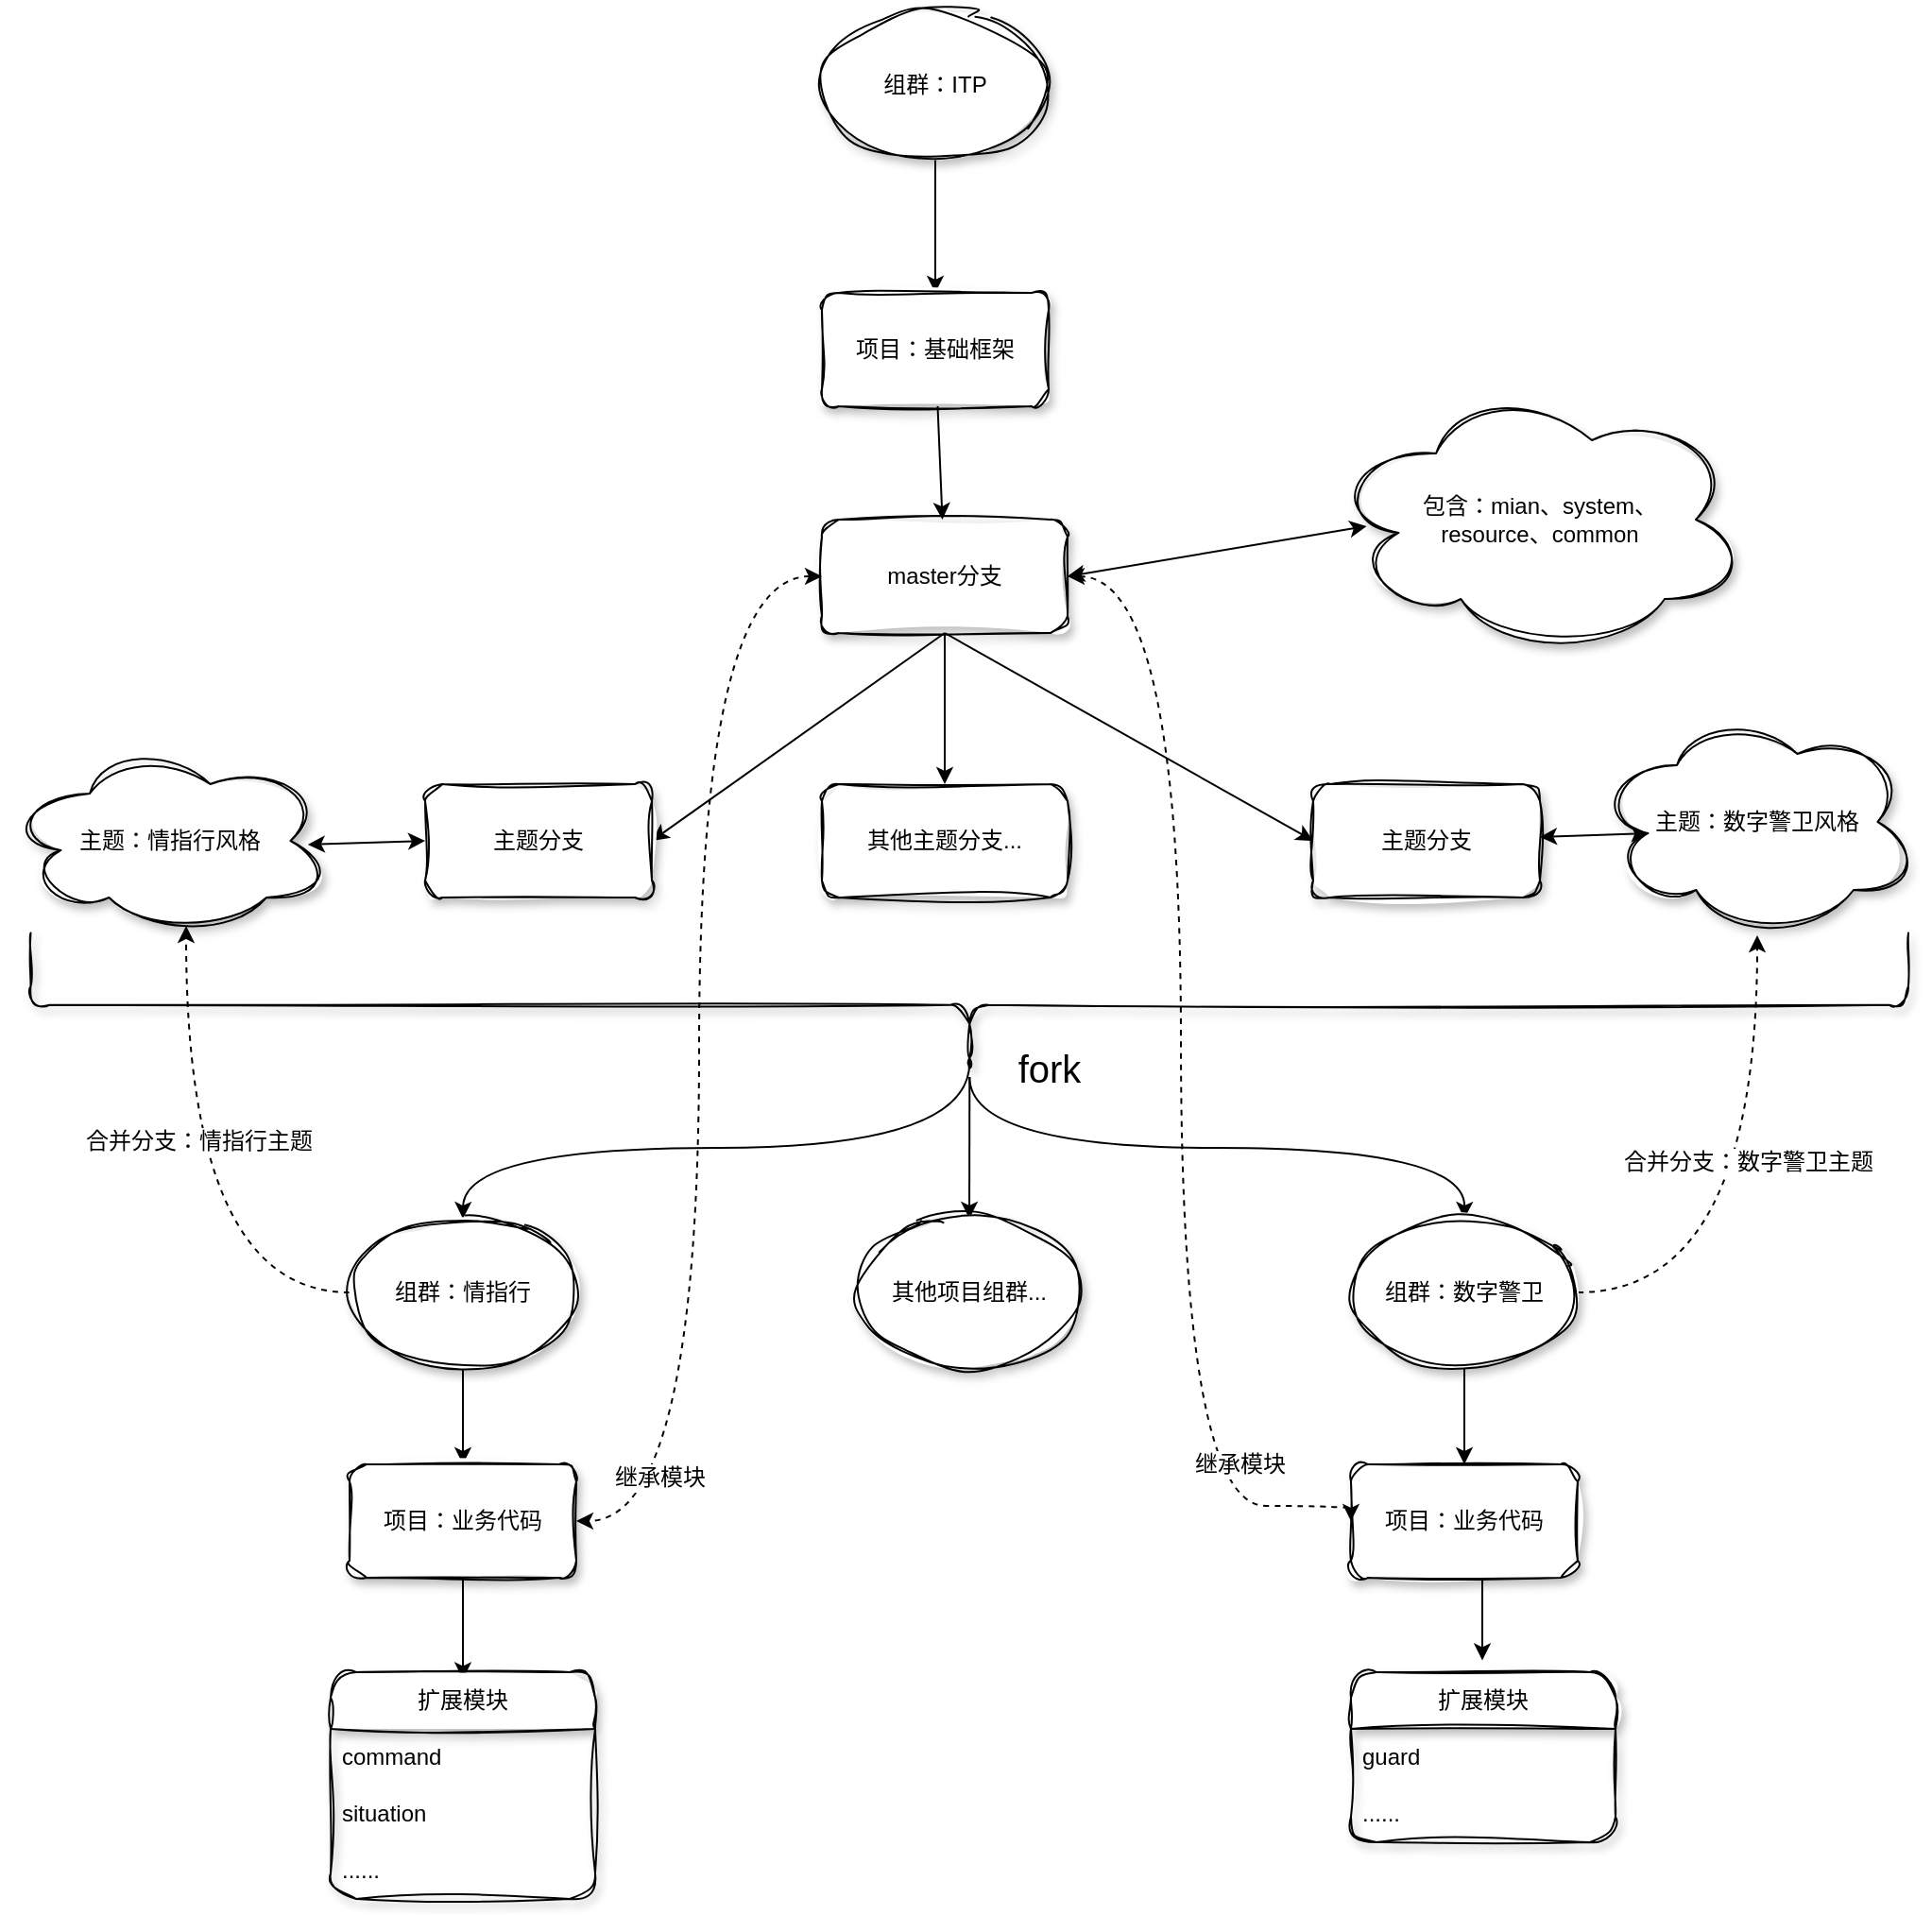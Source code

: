 <mxfile>
    <diagram id="CVOBY8c-yUpWelupGgMg" name="第 1 页">
        <mxGraphModel dx="2213" dy="827" grid="1" gridSize="10" guides="1" tooltips="1" connect="1" arrows="1" fold="1" page="1" pageScale="1" pageWidth="827" pageHeight="1169" math="0" shadow="0">
            <root>
                <mxCell id="0"/>
                <mxCell id="1" parent="0"/>
                <mxCell id="6" value="" style="edgeStyle=none;curved=1;html=1;strokeColor=default;" edge="1" parent="1" target="5">
                    <mxGeometry relative="1" as="geometry">
                        <mxPoint x="290" y="520" as="sourcePoint"/>
                    </mxGeometry>
                </mxCell>
                <mxCell id="8" value="" style="edgeStyle=none;curved=1;html=1;strokeColor=default;fontFamily=Helvetica;fontSize=12;fontColor=default;" edge="1" parent="1" source="5" target="7">
                    <mxGeometry relative="1" as="geometry"/>
                </mxCell>
                <mxCell id="5" value="项目：基础框架" style="rounded=1;whiteSpace=wrap;html=1;sketch=1;curveFitting=1;jiggle=2;glass=0;shadow=1;gradientColor=none;" vertex="1" parent="1">
                    <mxGeometry x="230" y="600" width="120" height="60" as="geometry"/>
                </mxCell>
                <mxCell id="13" style="edgeStyle=none;curved=1;html=1;exitX=0.5;exitY=1;exitDx=0;exitDy=0;entryX=1;entryY=0.5;entryDx=0;entryDy=0;strokeColor=default;fontFamily=Helvetica;fontSize=12;fontColor=default;" edge="1" parent="1" source="7" target="11">
                    <mxGeometry relative="1" as="geometry"/>
                </mxCell>
                <mxCell id="14" style="edgeStyle=none;curved=1;html=1;entryX=0;entryY=0.5;entryDx=0;entryDy=0;strokeColor=default;fontFamily=Helvetica;fontSize=12;fontColor=default;exitX=0.5;exitY=1;exitDx=0;exitDy=0;" edge="1" parent="1" source="7" target="9">
                    <mxGeometry relative="1" as="geometry"/>
                </mxCell>
                <mxCell id="34" value="" style="edgeStyle=none;html=1;strokeColor=default;fontFamily=Helvetica;fontSize=20;fontColor=default;elbow=vertical;" edge="1" parent="1" source="7" target="33">
                    <mxGeometry relative="1" as="geometry"/>
                </mxCell>
                <mxCell id="7" value="master分支" style="rounded=1;whiteSpace=wrap;html=1;sketch=1;curveFitting=1;jiggle=2;glass=0;shadow=1;" vertex="1" parent="1">
                    <mxGeometry x="230" y="720" width="130" height="60" as="geometry"/>
                </mxCell>
                <mxCell id="9" value="主题分支" style="rounded=1;whiteSpace=wrap;html=1;sketch=1;curveFitting=1;jiggle=2;glass=0;shadow=1;" vertex="1" parent="1">
                    <mxGeometry x="490" y="860" width="120" height="60" as="geometry"/>
                </mxCell>
                <mxCell id="11" value="主题分支" style="rounded=1;whiteSpace=wrap;html=1;sketch=1;curveFitting=1;jiggle=2;glass=0;shadow=1;" vertex="1" parent="1">
                    <mxGeometry x="20" y="860" width="120" height="60" as="geometry"/>
                </mxCell>
                <mxCell id="15" value="包含：mian、system、&lt;br&gt;resource、common" style="ellipse;shape=cloud;whiteSpace=wrap;html=1;rounded=1;sketch=1;curveFitting=1;jiggle=2;glass=0;shadow=1;gradientColor=none;" vertex="1" parent="1">
                    <mxGeometry x="500" y="650" width="220" height="140" as="geometry"/>
                </mxCell>
                <mxCell id="17" value="" style="endArrow=classic;startArrow=classic;html=1;strokeColor=default;fontFamily=Helvetica;fontSize=12;fontColor=default;elbow=vertical;entryX=0.083;entryY=0.525;entryDx=0;entryDy=0;entryPerimeter=0;exitX=1;exitY=0.5;exitDx=0;exitDy=0;" edge="1" parent="1" source="7" target="15">
                    <mxGeometry width="50" height="50" relative="1" as="geometry">
                        <mxPoint x="370" y="670" as="sourcePoint"/>
                        <mxPoint x="420" y="620" as="targetPoint"/>
                    </mxGeometry>
                </mxCell>
                <mxCell id="21" value="主题：数字警卫风格" style="ellipse;shape=cloud;whiteSpace=wrap;html=1;rounded=1;sketch=1;curveFitting=1;jiggle=2;glass=0;shadow=1;" vertex="1" parent="1">
                    <mxGeometry x="640" y="820" width="170" height="120" as="geometry"/>
                </mxCell>
                <mxCell id="24" value="主题：情指行风格" style="ellipse;shape=cloud;whiteSpace=wrap;html=1;rounded=1;sketch=1;curveFitting=1;jiggle=2;glass=0;shadow=1;strokeColor=default;fontFamily=Helvetica;fontSize=12;fontColor=default;fillColor=default;" vertex="1" parent="1">
                    <mxGeometry x="-200" y="840" width="170" height="100" as="geometry"/>
                </mxCell>
                <mxCell id="38" style="edgeStyle=orthogonalEdgeStyle;html=1;exitX=0.1;exitY=0.5;exitDx=0;exitDy=0;exitPerimeter=0;strokeColor=default;fontFamily=Helvetica;fontSize=20;fontColor=default;elbow=vertical;curved=1;entryX=0.5;entryY=0;entryDx=0;entryDy=0;entryPerimeter=0;" edge="1" parent="1" source="26">
                    <mxGeometry relative="1" as="geometry">
                        <mxPoint x="40" y="1090" as="targetPoint"/>
                    </mxGeometry>
                </mxCell>
                <mxCell id="43" style="edgeStyle=orthogonalEdgeStyle;curved=1;html=1;strokeColor=default;fontFamily=Helvetica;fontSize=12;fontColor=default;elbow=vertical;entryX=0.5;entryY=0;entryDx=0;entryDy=0;" edge="1" parent="1" source="26">
                    <mxGeometry relative="1" as="geometry">
                        <mxPoint x="570" y="1090" as="targetPoint"/>
                    </mxGeometry>
                </mxCell>
                <mxCell id="59" style="edgeStyle=orthogonalEdgeStyle;curved=1;html=1;strokeColor=default;fontFamily=Helvetica;fontSize=12;fontColor=default;elbow=vertical;" edge="1" parent="1" source="26">
                    <mxGeometry relative="1" as="geometry">
                        <mxPoint x="308" y="1090" as="targetPoint"/>
                    </mxGeometry>
                </mxCell>
                <mxCell id="26" value="" style="shape=curlyBracket;whiteSpace=wrap;html=1;rounded=1;flipH=1;labelPosition=right;verticalLabelPosition=middle;align=left;verticalAlign=middle;shadow=1;sketch=1;jiggle=2;curveFitting=1;strokeColor=default;fontFamily=Helvetica;fontSize=12;fontColor=default;fillColor=default;rotation=90;" vertex="1" parent="1">
                    <mxGeometry x="270" y="480" width="76.25" height="993.75" as="geometry"/>
                </mxCell>
                <mxCell id="27" value="&lt;font style=&quot;font-size: 20px;&quot;&gt;fork&lt;/font&gt;" style="text;html=1;align=center;verticalAlign=middle;resizable=0;points=[];autosize=1;strokeColor=none;fillColor=none;fontSize=12;fontFamily=Helvetica;fontColor=default;" vertex="1" parent="1">
                    <mxGeometry x="320" y="990" width="60" height="40" as="geometry"/>
                </mxCell>
                <mxCell id="29" value="" style="endArrow=classic;startArrow=classic;html=1;strokeColor=default;fontFamily=Helvetica;fontSize=20;fontColor=default;elbow=vertical;entryX=0.16;entryY=0.55;entryDx=0;entryDy=0;entryPerimeter=0;" edge="1" parent="1" source="9" target="21">
                    <mxGeometry width="50" height="50" relative="1" as="geometry">
                        <mxPoint x="540" y="820" as="sourcePoint"/>
                        <mxPoint x="610.711" y="770" as="targetPoint"/>
                    </mxGeometry>
                </mxCell>
                <mxCell id="31" value="" style="endArrow=classic;startArrow=classic;html=1;strokeColor=default;fontFamily=Helvetica;fontSize=20;fontColor=default;elbow=vertical;entryX=0;entryY=0.5;entryDx=0;entryDy=0;exitX=0.929;exitY=0.52;exitDx=0;exitDy=0;exitPerimeter=0;" edge="1" parent="1" source="24" target="11">
                    <mxGeometry width="50" height="50" relative="1" as="geometry">
                        <mxPoint x="-50" y="820" as="sourcePoint"/>
                        <mxPoint x="20.711" y="770" as="targetPoint"/>
                    </mxGeometry>
                </mxCell>
                <mxCell id="33" value="其他主题分支..." style="rounded=1;whiteSpace=wrap;html=1;sketch=1;curveFitting=1;jiggle=2;glass=0;shadow=1;" vertex="1" parent="1">
                    <mxGeometry x="230" y="860" width="130" height="60" as="geometry"/>
                </mxCell>
                <mxCell id="40" style="edgeStyle=orthogonalEdgeStyle;curved=1;html=1;entryX=0.55;entryY=0.95;entryDx=0;entryDy=0;entryPerimeter=0;strokeColor=default;fontFamily=Helvetica;fontSize=12;fontColor=default;elbow=vertical;dashed=1;exitX=0;exitY=0.5;exitDx=0;exitDy=0;" edge="1" parent="1" source="56" target="24">
                    <mxGeometry relative="1" as="geometry">
                        <mxPoint x="-20" y="1120" as="sourcePoint"/>
                    </mxGeometry>
                </mxCell>
                <mxCell id="42" value="合并分支：情指行主题" style="edgeLabel;html=1;align=center;verticalAlign=middle;resizable=0;points=[];fontSize=12;fontFamily=Helvetica;fontColor=default;" vertex="1" connectable="0" parent="40">
                    <mxGeometry x="0.186" y="-6" relative="1" as="geometry">
                        <mxPoint as="offset"/>
                    </mxGeometry>
                </mxCell>
                <mxCell id="46" style="edgeStyle=orthogonalEdgeStyle;curved=1;html=1;strokeColor=default;fontFamily=Helvetica;fontSize=12;fontColor=default;elbow=vertical;dashed=1;exitX=1;exitY=0.5;exitDx=0;exitDy=0;" edge="1" parent="1" source="58" target="21">
                    <mxGeometry relative="1" as="geometry">
                        <mxPoint x="630" y="1120" as="sourcePoint"/>
                    </mxGeometry>
                </mxCell>
                <mxCell id="47" value="合并分支：数字警卫主题" style="edgeLabel;html=1;align=center;verticalAlign=middle;resizable=0;points=[];fontSize=12;fontFamily=Helvetica;fontColor=default;" vertex="1" connectable="0" parent="46">
                    <mxGeometry x="0.155" y="5" relative="1" as="geometry">
                        <mxPoint as="offset"/>
                    </mxGeometry>
                </mxCell>
                <mxCell id="55" value="组群：ITP" style="ellipse;whiteSpace=wrap;html=1;rounded=1;shadow=1;sketch=1;jiggle=2;curveFitting=1;strokeColor=default;fontFamily=Helvetica;fontSize=12;fontColor=default;fillColor=default;" vertex="1" parent="1">
                    <mxGeometry x="230" y="450" width="120" height="80" as="geometry"/>
                </mxCell>
                <mxCell id="62" style="edgeStyle=orthogonalEdgeStyle;curved=1;html=1;exitX=0.5;exitY=1;exitDx=0;exitDy=0;entryX=0.5;entryY=0;entryDx=0;entryDy=0;strokeColor=default;fontFamily=Helvetica;fontSize=12;fontColor=default;elbow=vertical;" edge="1" parent="1" source="56" target="61">
                    <mxGeometry relative="1" as="geometry"/>
                </mxCell>
                <mxCell id="56" value="组群：情指行" style="ellipse;whiteSpace=wrap;html=1;rounded=1;shadow=1;sketch=1;jiggle=2;curveFitting=1;strokeColor=default;fontFamily=Helvetica;fontSize=12;fontColor=default;fillColor=default;" vertex="1" parent="1">
                    <mxGeometry x="-20" y="1089" width="120" height="80" as="geometry"/>
                </mxCell>
                <mxCell id="87" style="html=1;exitX=0.5;exitY=1;exitDx=0;exitDy=0;entryX=0.5;entryY=0;entryDx=0;entryDy=0;strokeColor=default;fontFamily=Helvetica;fontSize=12;fontColor=default;elbow=vertical;" edge="1" parent="1" source="58" target="86">
                    <mxGeometry relative="1" as="geometry"/>
                </mxCell>
                <mxCell id="58" value="组群：数字警卫" style="ellipse;whiteSpace=wrap;html=1;rounded=1;shadow=1;sketch=1;jiggle=2;curveFitting=1;strokeColor=default;fontFamily=Helvetica;fontSize=12;fontColor=default;fillColor=default;" vertex="1" parent="1">
                    <mxGeometry x="510" y="1089" width="120" height="80" as="geometry"/>
                </mxCell>
                <mxCell id="60" value="其他项目组群..." style="ellipse;whiteSpace=wrap;html=1;rounded=1;shadow=1;sketch=1;jiggle=2;curveFitting=1;strokeColor=default;fontFamily=Helvetica;fontSize=12;fontColor=default;fillColor=default;" vertex="1" parent="1">
                    <mxGeometry x="248" y="1089" width="120" height="80" as="geometry"/>
                </mxCell>
                <mxCell id="64" value="" style="html=1;strokeColor=default;fontFamily=Helvetica;fontSize=12;fontColor=default;elbow=vertical;" edge="1" parent="1" source="61">
                    <mxGeometry relative="1" as="geometry">
                        <mxPoint x="40" y="1333.75" as="targetPoint"/>
                    </mxGeometry>
                </mxCell>
                <mxCell id="61" value="项目：业务代码" style="whiteSpace=wrap;html=1;rounded=1;shadow=1;sketch=1;jiggle=2;curveFitting=1;strokeColor=default;fontFamily=Helvetica;fontSize=12;fontColor=default;fillColor=default;" vertex="1" parent="1">
                    <mxGeometry x="-20" y="1220" width="120" height="60" as="geometry"/>
                </mxCell>
                <mxCell id="72" value="扩展模块" style="swimlane;fontStyle=0;childLayout=stackLayout;horizontal=1;startSize=30;horizontalStack=0;resizeParent=1;resizeParentMax=0;resizeLast=0;collapsible=1;marginBottom=0;whiteSpace=wrap;html=1;rounded=1;shadow=1;sketch=1;jiggle=2;curveFitting=1;strokeColor=default;fontFamily=Helvetica;fontSize=12;fontColor=default;fillColor=default;" vertex="1" parent="1">
                    <mxGeometry x="-30" y="1330" width="140" height="120" as="geometry"/>
                </mxCell>
                <mxCell id="73" value="command" style="text;strokeColor=none;fillColor=none;align=left;verticalAlign=middle;spacingLeft=4;spacingRight=4;overflow=hidden;points=[[0,0.5],[1,0.5]];portConstraint=eastwest;rotatable=0;whiteSpace=wrap;html=1;rounded=1;shadow=1;sketch=1;jiggle=2;curveFitting=1;fontFamily=Helvetica;fontSize=12;fontColor=default;" vertex="1" parent="72">
                    <mxGeometry y="30" width="140" height="30" as="geometry"/>
                </mxCell>
                <mxCell id="74" value="situation" style="text;strokeColor=none;fillColor=none;align=left;verticalAlign=middle;spacingLeft=4;spacingRight=4;overflow=hidden;points=[[0,0.5],[1,0.5]];portConstraint=eastwest;rotatable=0;whiteSpace=wrap;html=1;rounded=1;shadow=1;sketch=1;jiggle=2;curveFitting=1;fontFamily=Helvetica;fontSize=12;fontColor=default;" vertex="1" parent="72">
                    <mxGeometry y="60" width="140" height="30" as="geometry"/>
                </mxCell>
                <mxCell id="75" value="......" style="text;strokeColor=none;fillColor=none;align=left;verticalAlign=middle;spacingLeft=4;spacingRight=4;overflow=hidden;points=[[0,0.5],[1,0.5]];portConstraint=eastwest;rotatable=0;whiteSpace=wrap;html=1;rounded=1;shadow=1;sketch=1;jiggle=2;curveFitting=1;fontFamily=Helvetica;fontSize=12;fontColor=default;" vertex="1" parent="72">
                    <mxGeometry y="90" width="140" height="30" as="geometry"/>
                </mxCell>
                <mxCell id="79" value="" style="html=1;strokeColor=default;fontFamily=Helvetica;fontSize=12;fontColor=default;elbow=vertical;" edge="1" parent="1">
                    <mxGeometry relative="1" as="geometry">
                        <mxPoint x="579.5" y="1270" as="sourcePoint"/>
                        <mxPoint x="579.5" y="1323.75" as="targetPoint"/>
                    </mxGeometry>
                </mxCell>
                <mxCell id="82" value="扩展模块" style="swimlane;fontStyle=0;childLayout=stackLayout;horizontal=1;startSize=30;horizontalStack=0;resizeParent=1;resizeParentMax=0;resizeLast=0;collapsible=1;marginBottom=0;whiteSpace=wrap;html=1;rounded=1;shadow=1;sketch=1;jiggle=2;curveFitting=1;strokeColor=default;fontFamily=Helvetica;fontSize=12;fontColor=default;fillColor=default;" vertex="1" parent="1">
                    <mxGeometry x="510" y="1330" width="140" height="90" as="geometry"/>
                </mxCell>
                <mxCell id="83" value="guard" style="text;strokeColor=none;fillColor=none;align=left;verticalAlign=middle;spacingLeft=4;spacingRight=4;overflow=hidden;points=[[0,0.5],[1,0.5]];portConstraint=eastwest;rotatable=0;whiteSpace=wrap;html=1;rounded=1;shadow=1;sketch=1;jiggle=2;curveFitting=1;fontFamily=Helvetica;fontSize=12;fontColor=default;" vertex="1" parent="82">
                    <mxGeometry y="30" width="140" height="30" as="geometry"/>
                </mxCell>
                <mxCell id="85" value="......" style="text;strokeColor=none;fillColor=none;align=left;verticalAlign=middle;spacingLeft=4;spacingRight=4;overflow=hidden;points=[[0,0.5],[1,0.5]];portConstraint=eastwest;rotatable=0;whiteSpace=wrap;html=1;rounded=1;shadow=1;sketch=1;jiggle=2;curveFitting=1;fontFamily=Helvetica;fontSize=12;fontColor=default;" vertex="1" parent="82">
                    <mxGeometry y="60" width="140" height="30" as="geometry"/>
                </mxCell>
                <mxCell id="86" value="项目：业务代码" style="whiteSpace=wrap;html=1;rounded=1;shadow=1;sketch=1;jiggle=2;curveFitting=1;strokeColor=default;fontFamily=Helvetica;fontSize=12;fontColor=default;fillColor=default;" vertex="1" parent="1">
                    <mxGeometry x="510" y="1220" width="120" height="60" as="geometry"/>
                </mxCell>
                <mxCell id="91" value="" style="endArrow=classic;startArrow=classic;html=1;strokeColor=default;fontFamily=Helvetica;fontSize=12;fontColor=default;entryX=1;entryY=0.5;entryDx=0;entryDy=0;edgeStyle=orthogonalEdgeStyle;curved=1;dashed=1;exitX=0;exitY=0.5;exitDx=0;exitDy=0;" edge="1" parent="1" source="7" target="61">
                    <mxGeometry width="50" height="50" relative="1" as="geometry">
                        <mxPoint x="159.289" y="680" as="sourcePoint"/>
                        <mxPoint x="159.289" y="630" as="targetPoint"/>
                    </mxGeometry>
                </mxCell>
                <mxCell id="92" value="继承模块" style="edgeLabel;html=1;align=center;verticalAlign=middle;resizable=0;points=[];fontSize=12;fontFamily=Helvetica;fontColor=default;" vertex="1" connectable="0" parent="91">
                    <mxGeometry x="0.72" y="-21" relative="1" as="geometry">
                        <mxPoint as="offset"/>
                    </mxGeometry>
                </mxCell>
                <mxCell id="94" value="" style="endArrow=classic;startArrow=classic;html=1;dashed=1;strokeColor=default;fontFamily=Helvetica;fontSize=12;fontColor=default;curved=1;entryX=0;entryY=0.5;entryDx=0;entryDy=0;edgeStyle=orthogonalEdgeStyle;exitX=1;exitY=0.5;exitDx=0;exitDy=0;" edge="1" parent="1" source="7" target="86">
                    <mxGeometry width="50" height="50" relative="1" as="geometry">
                        <mxPoint x="350" y="680" as="sourcePoint"/>
                        <mxPoint x="420.711" y="630" as="targetPoint"/>
                        <Array as="points">
                            <mxPoint x="420" y="750"/>
                            <mxPoint x="420" y="1242"/>
                            <mxPoint x="510" y="1242"/>
                        </Array>
                    </mxGeometry>
                </mxCell>
                <mxCell id="95" value="继承模块" style="edgeLabel;html=1;align=center;verticalAlign=middle;resizable=0;points=[];fontSize=12;fontFamily=Helvetica;fontColor=default;" vertex="1" connectable="0" parent="94">
                    <mxGeometry x="0.847" y="26" relative="1" as="geometry">
                        <mxPoint x="-18" y="4" as="offset"/>
                    </mxGeometry>
                </mxCell>
            </root>
        </mxGraphModel>
    </diagram>
</mxfile>